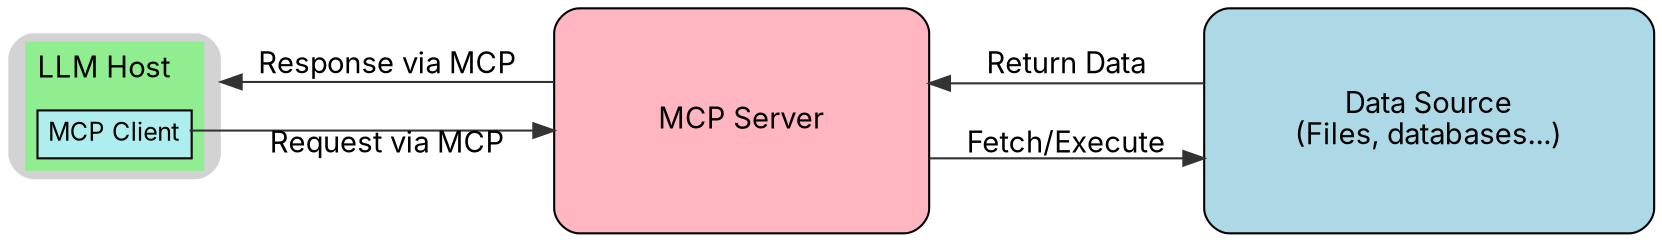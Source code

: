 digraph LLMMCPDataFlow {
    rankdir=LR;
    splines=ortho; // Enforce straight lines, orthogonal joins
    node [shape=box, style="filled,rounded", fontname="Inter"]; // Default styling for general boxes
    edge [fontname="Inter", color="#333333"];

    // LLM Host with nested MCP Client using HTML-like label.
    // This allows the "MCP Client" to be visually inside "LLM Host".
    // The "LLM Host" node will have a 'plaintext' shape as it's defined by the HTML table.
    "LLM Host" [
        label=<
            <TABLE BORDER="0" CELLBORDER="0" CELLSPACING="0" CELLPADDING="6" BGCOLOR="#90EE90">
                <TR><TD COLSPAN="1" ALIGN="LEFT"><FONT POINT-SIZE="14">LLM Host</FONT></TD></TR>
                <TR><TD>
                    <TABLE BORDER="1" CELLBORDER="0" CELLSPACING="0" CELLPADDING="4" BGCOLOR="#AFEEEE">
                        <TR><TD PORT="mcp_client_port"><FONT POINT-SIZE="12">MCP Client</FONT></TD></TR>
                    </TABLE>
                </TD></TR>
            </TABLE>
        >,
        shape=plaintext
    ];

    "MCP Server" [label="MCP Server", fillcolor="#FFB6C1", fixedsize=true, width=2.5, height=1.5];
    "Data Source" [label="Data Source\n(Files, databases...)", fillcolor="#ADD8E6", fixedsize=true, width=3, height=1.5]; // Slightly wider to accommodate text
    "LLM Host":mcp_client_port:e -> "MCP Server":w [label="Request via MCP"];
    "MCP Server":w -> "LLM Host":e [label="Response via MCP"];
    "Data Source":w -> "MCP Server":e [label="Fetch/Execute"];
    "MCP Server":e -> "Data Source":w [label="Return Data"];
}

